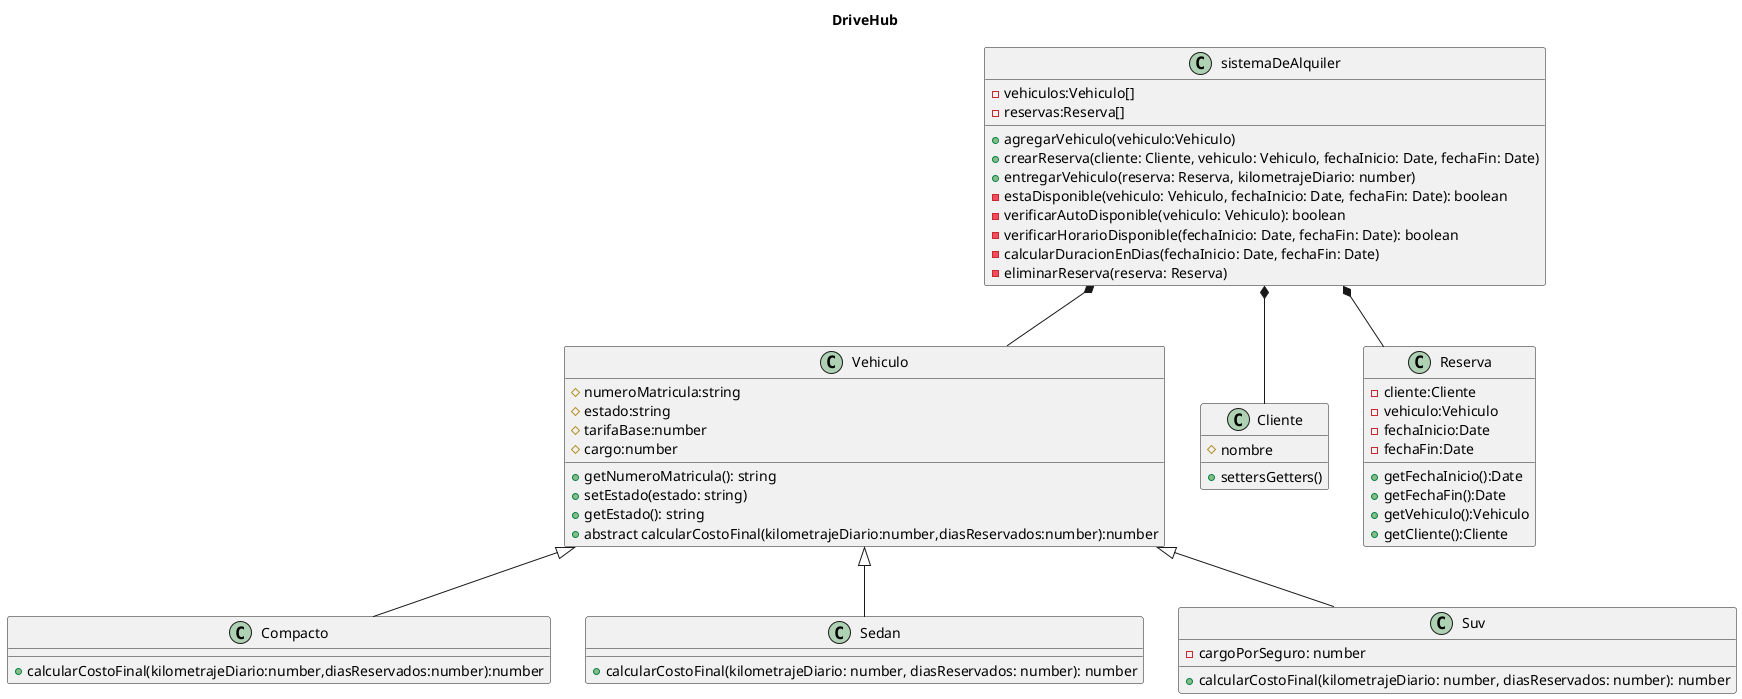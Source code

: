 @startuml DriveHub

title DriveHub

class Vehiculo{
    #numeroMatricula:string
    #estado:string
    #tarifaBase:number
    #cargo:number
    
    +getNumeroMatricula(): string
    +setEstado(estado: string)
    +getEstado(): string
    +abstract calcularCostoFinal(kilometrajeDiario:number,diasReservados:number):number
}
class Compacto extends Vehiculo{
    +calcularCostoFinal(kilometrajeDiario:number,diasReservados:number):number
}
class Sedan extends Vehiculo{
    +calcularCostoFinal(kilometrajeDiario: number, diasReservados: number): number
}
class Suv extends Vehiculo{
    -cargoPorSeguro: number

    +calcularCostoFinal(kilometrajeDiario: number, diasReservados: number): number
}

class Cliente{
    #nombre
    +settersGetters()
}

class Reserva
{

    -cliente:Cliente
    -vehiculo:Vehiculo
    -fechaInicio:Date
    -fechaFin:Date

    +getFechaInicio():Date
    +getFechaFin():Date
    +getVehiculo():Vehiculo
    +getCliente():Cliente
}

class sistemaDeAlquiler{
    -vehiculos:Vehiculo[]
    -reservas:Reserva[]

    +agregarVehiculo(vehiculo:Vehiculo)
    +crearReserva(cliente: Cliente, vehiculo: Vehiculo, fechaInicio: Date, fechaFin: Date)
    +entregarVehiculo(reserva: Reserva, kilometrajeDiario: number)
    -estaDisponible(vehiculo: Vehiculo, fechaInicio: Date, fechaFin: Date): boolean
    -verificarAutoDisponible(vehiculo: Vehiculo): boolean
    -verificarHorarioDisponible(fechaInicio: Date, fechaFin: Date): boolean 
    -calcularDuracionEnDias(fechaInicio: Date, fechaFin: Date)
    -eliminarReserva(reserva: Reserva)
}

sistemaDeAlquiler *-- Vehiculo
sistemaDeAlquiler *-- Cliente 
sistemaDeAlquiler *-- Reserva
@enduml
